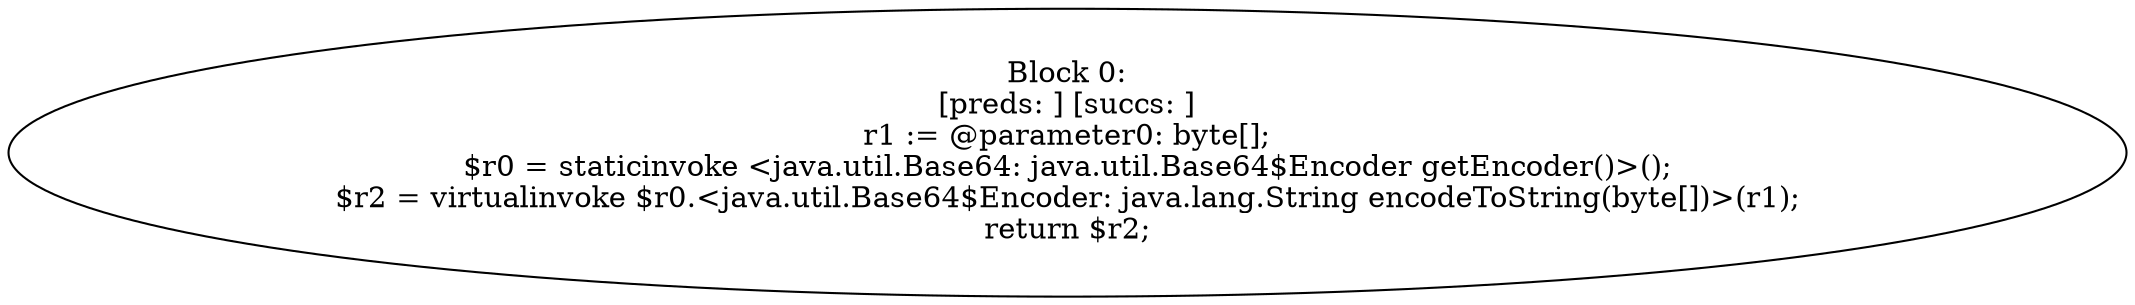 digraph "unitGraph" {
    "Block 0:
[preds: ] [succs: ]
r1 := @parameter0: byte[];
$r0 = staticinvoke <java.util.Base64: java.util.Base64$Encoder getEncoder()>();
$r2 = virtualinvoke $r0.<java.util.Base64$Encoder: java.lang.String encodeToString(byte[])>(r1);
return $r2;
"
}
